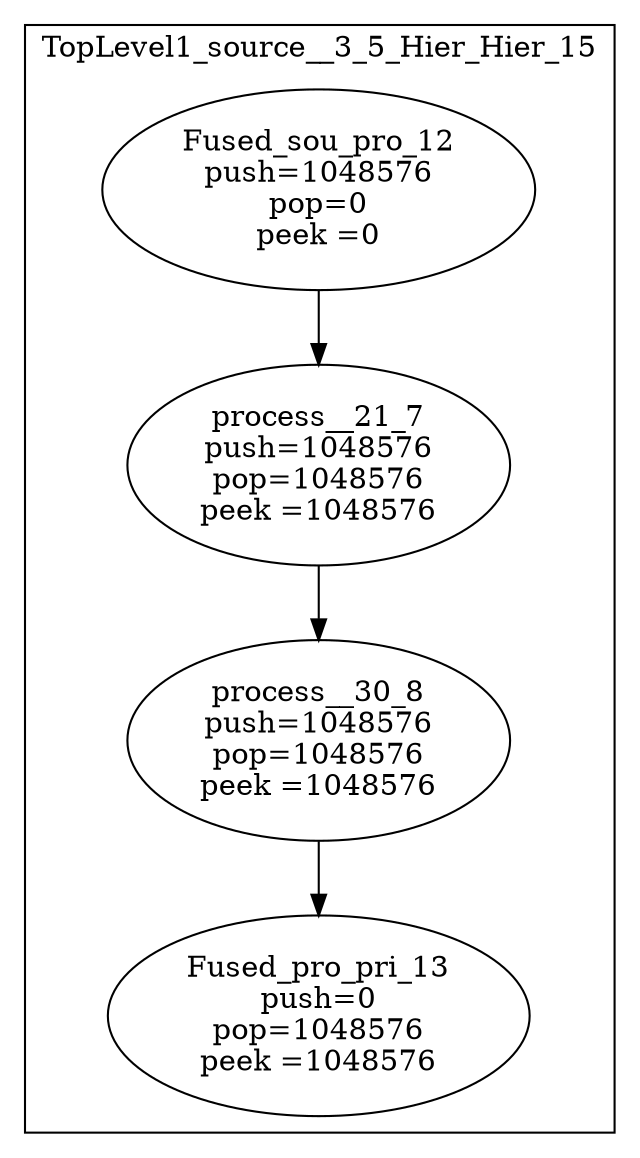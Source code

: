 digraph streamit {
subgraph cluster_node1 {
 label="TopLevel1_source__3_5_Hier_Hier_15";
node2 [ label="Fused_sou_pro_12\npush=1048576\npop=0\npeek =0" ]
node3 [ label="process__21_7\npush=1048576\npop=1048576\npeek =1048576" ]
node2 -> node3
node4 [ label="process__30_8\npush=1048576\npop=1048576\npeek =1048576" ]
node3 -> node4
node5 [ label="Fused_pro_pri_13\npush=0\npop=1048576\npeek =1048576" ]
node4 -> node5
}
}
